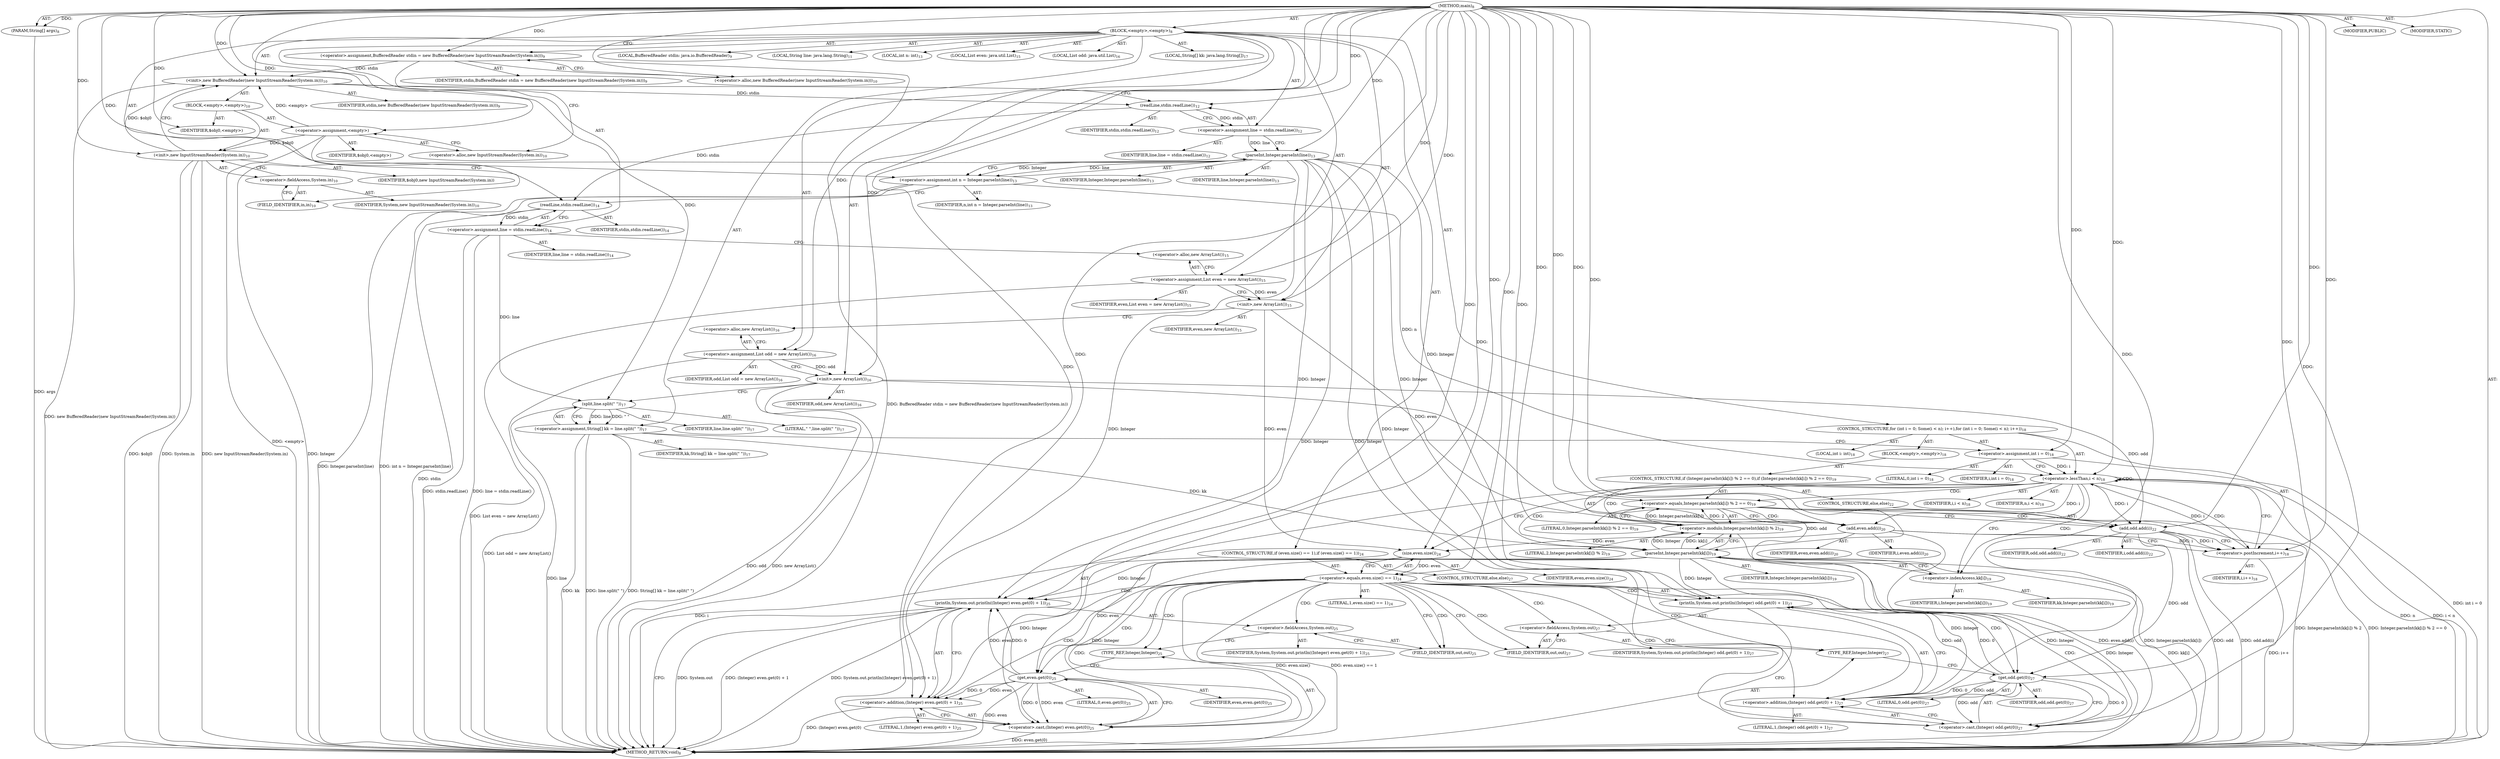 digraph "main" {  
"23" [label = <(METHOD,main)<SUB>8</SUB>> ]
"24" [label = <(PARAM,String[] args)<SUB>8</SUB>> ]
"25" [label = <(BLOCK,&lt;empty&gt;,&lt;empty&gt;)<SUB>8</SUB>> ]
"4" [label = <(LOCAL,BufferedReader stdin: java.io.BufferedReader)<SUB>9</SUB>> ]
"26" [label = <(&lt;operator&gt;.assignment,BufferedReader stdin = new BufferedReader(new InputStreamReader(System.in)))<SUB>9</SUB>> ]
"27" [label = <(IDENTIFIER,stdin,BufferedReader stdin = new BufferedReader(new InputStreamReader(System.in)))<SUB>9</SUB>> ]
"28" [label = <(&lt;operator&gt;.alloc,new BufferedReader(new InputStreamReader(System.in)))<SUB>10</SUB>> ]
"29" [label = <(&lt;init&gt;,new BufferedReader(new InputStreamReader(System.in)))<SUB>10</SUB>> ]
"3" [label = <(IDENTIFIER,stdin,new BufferedReader(new InputStreamReader(System.in)))<SUB>9</SUB>> ]
"30" [label = <(BLOCK,&lt;empty&gt;,&lt;empty&gt;)<SUB>10</SUB>> ]
"31" [label = <(&lt;operator&gt;.assignment,&lt;empty&gt;)> ]
"32" [label = <(IDENTIFIER,$obj0,&lt;empty&gt;)> ]
"33" [label = <(&lt;operator&gt;.alloc,new InputStreamReader(System.in))<SUB>10</SUB>> ]
"34" [label = <(&lt;init&gt;,new InputStreamReader(System.in))<SUB>10</SUB>> ]
"35" [label = <(IDENTIFIER,$obj0,new InputStreamReader(System.in))> ]
"36" [label = <(&lt;operator&gt;.fieldAccess,System.in)<SUB>10</SUB>> ]
"37" [label = <(IDENTIFIER,System,new InputStreamReader(System.in))<SUB>10</SUB>> ]
"38" [label = <(FIELD_IDENTIFIER,in,in)<SUB>10</SUB>> ]
"39" [label = <(IDENTIFIER,$obj0,&lt;empty&gt;)> ]
"40" [label = <(LOCAL,String line: java.lang.String)<SUB>11</SUB>> ]
"41" [label = <(&lt;operator&gt;.assignment,line = stdin.readLine())<SUB>12</SUB>> ]
"42" [label = <(IDENTIFIER,line,line = stdin.readLine())<SUB>12</SUB>> ]
"43" [label = <(readLine,stdin.readLine())<SUB>12</SUB>> ]
"44" [label = <(IDENTIFIER,stdin,stdin.readLine())<SUB>12</SUB>> ]
"45" [label = <(LOCAL,int n: int)<SUB>13</SUB>> ]
"46" [label = <(&lt;operator&gt;.assignment,int n = Integer.parseInt(line))<SUB>13</SUB>> ]
"47" [label = <(IDENTIFIER,n,int n = Integer.parseInt(line))<SUB>13</SUB>> ]
"48" [label = <(parseInt,Integer.parseInt(line))<SUB>13</SUB>> ]
"49" [label = <(IDENTIFIER,Integer,Integer.parseInt(line))<SUB>13</SUB>> ]
"50" [label = <(IDENTIFIER,line,Integer.parseInt(line))<SUB>13</SUB>> ]
"51" [label = <(&lt;operator&gt;.assignment,line = stdin.readLine())<SUB>14</SUB>> ]
"52" [label = <(IDENTIFIER,line,line = stdin.readLine())<SUB>14</SUB>> ]
"53" [label = <(readLine,stdin.readLine())<SUB>14</SUB>> ]
"54" [label = <(IDENTIFIER,stdin,stdin.readLine())<SUB>14</SUB>> ]
"6" [label = <(LOCAL,List even: java.util.List)<SUB>15</SUB>> ]
"55" [label = <(&lt;operator&gt;.assignment,List even = new ArrayList())<SUB>15</SUB>> ]
"56" [label = <(IDENTIFIER,even,List even = new ArrayList())<SUB>15</SUB>> ]
"57" [label = <(&lt;operator&gt;.alloc,new ArrayList())<SUB>15</SUB>> ]
"58" [label = <(&lt;init&gt;,new ArrayList())<SUB>15</SUB>> ]
"5" [label = <(IDENTIFIER,even,new ArrayList())<SUB>15</SUB>> ]
"8" [label = <(LOCAL,List odd: java.util.List)<SUB>16</SUB>> ]
"59" [label = <(&lt;operator&gt;.assignment,List odd = new ArrayList())<SUB>16</SUB>> ]
"60" [label = <(IDENTIFIER,odd,List odd = new ArrayList())<SUB>16</SUB>> ]
"61" [label = <(&lt;operator&gt;.alloc,new ArrayList())<SUB>16</SUB>> ]
"62" [label = <(&lt;init&gt;,new ArrayList())<SUB>16</SUB>> ]
"7" [label = <(IDENTIFIER,odd,new ArrayList())<SUB>16</SUB>> ]
"63" [label = <(LOCAL,String[] kk: java.lang.String[])<SUB>17</SUB>> ]
"64" [label = <(&lt;operator&gt;.assignment,String[] kk = line.split(&quot; &quot;))<SUB>17</SUB>> ]
"65" [label = <(IDENTIFIER,kk,String[] kk = line.split(&quot; &quot;))<SUB>17</SUB>> ]
"66" [label = <(split,line.split(&quot; &quot;))<SUB>17</SUB>> ]
"67" [label = <(IDENTIFIER,line,line.split(&quot; &quot;))<SUB>17</SUB>> ]
"68" [label = <(LITERAL,&quot; &quot;,line.split(&quot; &quot;))<SUB>17</SUB>> ]
"69" [label = <(CONTROL_STRUCTURE,for (int i = 0; Some(i &lt; n); i++),for (int i = 0; Some(i &lt; n); i++))<SUB>18</SUB>> ]
"70" [label = <(LOCAL,int i: int)<SUB>18</SUB>> ]
"71" [label = <(&lt;operator&gt;.assignment,int i = 0)<SUB>18</SUB>> ]
"72" [label = <(IDENTIFIER,i,int i = 0)<SUB>18</SUB>> ]
"73" [label = <(LITERAL,0,int i = 0)<SUB>18</SUB>> ]
"74" [label = <(&lt;operator&gt;.lessThan,i &lt; n)<SUB>18</SUB>> ]
"75" [label = <(IDENTIFIER,i,i &lt; n)<SUB>18</SUB>> ]
"76" [label = <(IDENTIFIER,n,i &lt; n)<SUB>18</SUB>> ]
"77" [label = <(&lt;operator&gt;.postIncrement,i++)<SUB>18</SUB>> ]
"78" [label = <(IDENTIFIER,i,i++)<SUB>18</SUB>> ]
"79" [label = <(BLOCK,&lt;empty&gt;,&lt;empty&gt;)<SUB>18</SUB>> ]
"80" [label = <(CONTROL_STRUCTURE,if (Integer.parseInt(kk[i]) % 2 == 0),if (Integer.parseInt(kk[i]) % 2 == 0))<SUB>19</SUB>> ]
"81" [label = <(&lt;operator&gt;.equals,Integer.parseInt(kk[i]) % 2 == 0)<SUB>19</SUB>> ]
"82" [label = <(&lt;operator&gt;.modulo,Integer.parseInt(kk[i]) % 2)<SUB>19</SUB>> ]
"83" [label = <(parseInt,Integer.parseInt(kk[i]))<SUB>19</SUB>> ]
"84" [label = <(IDENTIFIER,Integer,Integer.parseInt(kk[i]))<SUB>19</SUB>> ]
"85" [label = <(&lt;operator&gt;.indexAccess,kk[i])<SUB>19</SUB>> ]
"86" [label = <(IDENTIFIER,kk,Integer.parseInt(kk[i]))<SUB>19</SUB>> ]
"87" [label = <(IDENTIFIER,i,Integer.parseInt(kk[i]))<SUB>19</SUB>> ]
"88" [label = <(LITERAL,2,Integer.parseInt(kk[i]) % 2)<SUB>19</SUB>> ]
"89" [label = <(LITERAL,0,Integer.parseInt(kk[i]) % 2 == 0)<SUB>19</SUB>> ]
"90" [label = <(add,even.add(i))<SUB>20</SUB>> ]
"91" [label = <(IDENTIFIER,even,even.add(i))<SUB>20</SUB>> ]
"92" [label = <(IDENTIFIER,i,even.add(i))<SUB>20</SUB>> ]
"93" [label = <(CONTROL_STRUCTURE,else,else)<SUB>22</SUB>> ]
"94" [label = <(add,odd.add(i))<SUB>22</SUB>> ]
"95" [label = <(IDENTIFIER,odd,odd.add(i))<SUB>22</SUB>> ]
"96" [label = <(IDENTIFIER,i,odd.add(i))<SUB>22</SUB>> ]
"97" [label = <(CONTROL_STRUCTURE,if (even.size() == 1),if (even.size() == 1))<SUB>24</SUB>> ]
"98" [label = <(&lt;operator&gt;.equals,even.size() == 1)<SUB>24</SUB>> ]
"99" [label = <(size,even.size())<SUB>24</SUB>> ]
"100" [label = <(IDENTIFIER,even,even.size())<SUB>24</SUB>> ]
"101" [label = <(LITERAL,1,even.size() == 1)<SUB>24</SUB>> ]
"102" [label = <(println,System.out.println((Integer) even.get(0) + 1))<SUB>25</SUB>> ]
"103" [label = <(&lt;operator&gt;.fieldAccess,System.out)<SUB>25</SUB>> ]
"104" [label = <(IDENTIFIER,System,System.out.println((Integer) even.get(0) + 1))<SUB>25</SUB>> ]
"105" [label = <(FIELD_IDENTIFIER,out,out)<SUB>25</SUB>> ]
"106" [label = <(&lt;operator&gt;.addition,(Integer) even.get(0) + 1)<SUB>25</SUB>> ]
"107" [label = <(&lt;operator&gt;.cast,(Integer) even.get(0))<SUB>25</SUB>> ]
"108" [label = <(TYPE_REF,Integer,Integer)<SUB>25</SUB>> ]
"109" [label = <(get,even.get(0))<SUB>25</SUB>> ]
"110" [label = <(IDENTIFIER,even,even.get(0))<SUB>25</SUB>> ]
"111" [label = <(LITERAL,0,even.get(0))<SUB>25</SUB>> ]
"112" [label = <(LITERAL,1,(Integer) even.get(0) + 1)<SUB>25</SUB>> ]
"113" [label = <(CONTROL_STRUCTURE,else,else)<SUB>27</SUB>> ]
"114" [label = <(println,System.out.println((Integer) odd.get(0) + 1))<SUB>27</SUB>> ]
"115" [label = <(&lt;operator&gt;.fieldAccess,System.out)<SUB>27</SUB>> ]
"116" [label = <(IDENTIFIER,System,System.out.println((Integer) odd.get(0) + 1))<SUB>27</SUB>> ]
"117" [label = <(FIELD_IDENTIFIER,out,out)<SUB>27</SUB>> ]
"118" [label = <(&lt;operator&gt;.addition,(Integer) odd.get(0) + 1)<SUB>27</SUB>> ]
"119" [label = <(&lt;operator&gt;.cast,(Integer) odd.get(0))<SUB>27</SUB>> ]
"120" [label = <(TYPE_REF,Integer,Integer)<SUB>27</SUB>> ]
"121" [label = <(get,odd.get(0))<SUB>27</SUB>> ]
"122" [label = <(IDENTIFIER,odd,odd.get(0))<SUB>27</SUB>> ]
"123" [label = <(LITERAL,0,odd.get(0))<SUB>27</SUB>> ]
"124" [label = <(LITERAL,1,(Integer) odd.get(0) + 1)<SUB>27</SUB>> ]
"125" [label = <(MODIFIER,PUBLIC)> ]
"126" [label = <(MODIFIER,STATIC)> ]
"127" [label = <(METHOD_RETURN,void)<SUB>8</SUB>> ]
  "23" -> "24"  [ label = "AST: "] 
  "23" -> "25"  [ label = "AST: "] 
  "23" -> "125"  [ label = "AST: "] 
  "23" -> "126"  [ label = "AST: "] 
  "23" -> "127"  [ label = "AST: "] 
  "25" -> "4"  [ label = "AST: "] 
  "25" -> "26"  [ label = "AST: "] 
  "25" -> "29"  [ label = "AST: "] 
  "25" -> "40"  [ label = "AST: "] 
  "25" -> "41"  [ label = "AST: "] 
  "25" -> "45"  [ label = "AST: "] 
  "25" -> "46"  [ label = "AST: "] 
  "25" -> "51"  [ label = "AST: "] 
  "25" -> "6"  [ label = "AST: "] 
  "25" -> "55"  [ label = "AST: "] 
  "25" -> "58"  [ label = "AST: "] 
  "25" -> "8"  [ label = "AST: "] 
  "25" -> "59"  [ label = "AST: "] 
  "25" -> "62"  [ label = "AST: "] 
  "25" -> "63"  [ label = "AST: "] 
  "25" -> "64"  [ label = "AST: "] 
  "25" -> "69"  [ label = "AST: "] 
  "25" -> "97"  [ label = "AST: "] 
  "26" -> "27"  [ label = "AST: "] 
  "26" -> "28"  [ label = "AST: "] 
  "29" -> "3"  [ label = "AST: "] 
  "29" -> "30"  [ label = "AST: "] 
  "30" -> "31"  [ label = "AST: "] 
  "30" -> "34"  [ label = "AST: "] 
  "30" -> "39"  [ label = "AST: "] 
  "31" -> "32"  [ label = "AST: "] 
  "31" -> "33"  [ label = "AST: "] 
  "34" -> "35"  [ label = "AST: "] 
  "34" -> "36"  [ label = "AST: "] 
  "36" -> "37"  [ label = "AST: "] 
  "36" -> "38"  [ label = "AST: "] 
  "41" -> "42"  [ label = "AST: "] 
  "41" -> "43"  [ label = "AST: "] 
  "43" -> "44"  [ label = "AST: "] 
  "46" -> "47"  [ label = "AST: "] 
  "46" -> "48"  [ label = "AST: "] 
  "48" -> "49"  [ label = "AST: "] 
  "48" -> "50"  [ label = "AST: "] 
  "51" -> "52"  [ label = "AST: "] 
  "51" -> "53"  [ label = "AST: "] 
  "53" -> "54"  [ label = "AST: "] 
  "55" -> "56"  [ label = "AST: "] 
  "55" -> "57"  [ label = "AST: "] 
  "58" -> "5"  [ label = "AST: "] 
  "59" -> "60"  [ label = "AST: "] 
  "59" -> "61"  [ label = "AST: "] 
  "62" -> "7"  [ label = "AST: "] 
  "64" -> "65"  [ label = "AST: "] 
  "64" -> "66"  [ label = "AST: "] 
  "66" -> "67"  [ label = "AST: "] 
  "66" -> "68"  [ label = "AST: "] 
  "69" -> "70"  [ label = "AST: "] 
  "69" -> "71"  [ label = "AST: "] 
  "69" -> "74"  [ label = "AST: "] 
  "69" -> "77"  [ label = "AST: "] 
  "69" -> "79"  [ label = "AST: "] 
  "71" -> "72"  [ label = "AST: "] 
  "71" -> "73"  [ label = "AST: "] 
  "74" -> "75"  [ label = "AST: "] 
  "74" -> "76"  [ label = "AST: "] 
  "77" -> "78"  [ label = "AST: "] 
  "79" -> "80"  [ label = "AST: "] 
  "80" -> "81"  [ label = "AST: "] 
  "80" -> "90"  [ label = "AST: "] 
  "80" -> "93"  [ label = "AST: "] 
  "81" -> "82"  [ label = "AST: "] 
  "81" -> "89"  [ label = "AST: "] 
  "82" -> "83"  [ label = "AST: "] 
  "82" -> "88"  [ label = "AST: "] 
  "83" -> "84"  [ label = "AST: "] 
  "83" -> "85"  [ label = "AST: "] 
  "85" -> "86"  [ label = "AST: "] 
  "85" -> "87"  [ label = "AST: "] 
  "90" -> "91"  [ label = "AST: "] 
  "90" -> "92"  [ label = "AST: "] 
  "93" -> "94"  [ label = "AST: "] 
  "94" -> "95"  [ label = "AST: "] 
  "94" -> "96"  [ label = "AST: "] 
  "97" -> "98"  [ label = "AST: "] 
  "97" -> "102"  [ label = "AST: "] 
  "97" -> "113"  [ label = "AST: "] 
  "98" -> "99"  [ label = "AST: "] 
  "98" -> "101"  [ label = "AST: "] 
  "99" -> "100"  [ label = "AST: "] 
  "102" -> "103"  [ label = "AST: "] 
  "102" -> "106"  [ label = "AST: "] 
  "103" -> "104"  [ label = "AST: "] 
  "103" -> "105"  [ label = "AST: "] 
  "106" -> "107"  [ label = "AST: "] 
  "106" -> "112"  [ label = "AST: "] 
  "107" -> "108"  [ label = "AST: "] 
  "107" -> "109"  [ label = "AST: "] 
  "109" -> "110"  [ label = "AST: "] 
  "109" -> "111"  [ label = "AST: "] 
  "113" -> "114"  [ label = "AST: "] 
  "114" -> "115"  [ label = "AST: "] 
  "114" -> "118"  [ label = "AST: "] 
  "115" -> "116"  [ label = "AST: "] 
  "115" -> "117"  [ label = "AST: "] 
  "118" -> "119"  [ label = "AST: "] 
  "118" -> "124"  [ label = "AST: "] 
  "119" -> "120"  [ label = "AST: "] 
  "119" -> "121"  [ label = "AST: "] 
  "121" -> "122"  [ label = "AST: "] 
  "121" -> "123"  [ label = "AST: "] 
  "26" -> "33"  [ label = "CFG: "] 
  "29" -> "43"  [ label = "CFG: "] 
  "41" -> "48"  [ label = "CFG: "] 
  "46" -> "53"  [ label = "CFG: "] 
  "51" -> "57"  [ label = "CFG: "] 
  "55" -> "58"  [ label = "CFG: "] 
  "58" -> "61"  [ label = "CFG: "] 
  "59" -> "62"  [ label = "CFG: "] 
  "62" -> "66"  [ label = "CFG: "] 
  "64" -> "71"  [ label = "CFG: "] 
  "28" -> "26"  [ label = "CFG: "] 
  "43" -> "41"  [ label = "CFG: "] 
  "48" -> "46"  [ label = "CFG: "] 
  "53" -> "51"  [ label = "CFG: "] 
  "57" -> "55"  [ label = "CFG: "] 
  "61" -> "59"  [ label = "CFG: "] 
  "66" -> "64"  [ label = "CFG: "] 
  "71" -> "74"  [ label = "CFG: "] 
  "74" -> "85"  [ label = "CFG: "] 
  "74" -> "99"  [ label = "CFG: "] 
  "77" -> "74"  [ label = "CFG: "] 
  "98" -> "105"  [ label = "CFG: "] 
  "98" -> "117"  [ label = "CFG: "] 
  "102" -> "127"  [ label = "CFG: "] 
  "31" -> "38"  [ label = "CFG: "] 
  "34" -> "29"  [ label = "CFG: "] 
  "99" -> "98"  [ label = "CFG: "] 
  "103" -> "108"  [ label = "CFG: "] 
  "106" -> "102"  [ label = "CFG: "] 
  "114" -> "127"  [ label = "CFG: "] 
  "33" -> "31"  [ label = "CFG: "] 
  "36" -> "34"  [ label = "CFG: "] 
  "81" -> "90"  [ label = "CFG: "] 
  "81" -> "94"  [ label = "CFG: "] 
  "90" -> "77"  [ label = "CFG: "] 
  "105" -> "103"  [ label = "CFG: "] 
  "107" -> "106"  [ label = "CFG: "] 
  "115" -> "120"  [ label = "CFG: "] 
  "118" -> "114"  [ label = "CFG: "] 
  "38" -> "36"  [ label = "CFG: "] 
  "82" -> "81"  [ label = "CFG: "] 
  "94" -> "77"  [ label = "CFG: "] 
  "108" -> "109"  [ label = "CFG: "] 
  "109" -> "107"  [ label = "CFG: "] 
  "117" -> "115"  [ label = "CFG: "] 
  "119" -> "118"  [ label = "CFG: "] 
  "83" -> "82"  [ label = "CFG: "] 
  "120" -> "121"  [ label = "CFG: "] 
  "121" -> "119"  [ label = "CFG: "] 
  "85" -> "83"  [ label = "CFG: "] 
  "23" -> "28"  [ label = "CFG: "] 
  "24" -> "127"  [ label = "DDG: args"] 
  "26" -> "127"  [ label = "DDG: BufferedReader stdin = new BufferedReader(new InputStreamReader(System.in))"] 
  "31" -> "127"  [ label = "DDG: &lt;empty&gt;"] 
  "34" -> "127"  [ label = "DDG: $obj0"] 
  "34" -> "127"  [ label = "DDG: System.in"] 
  "34" -> "127"  [ label = "DDG: new InputStreamReader(System.in)"] 
  "29" -> "127"  [ label = "DDG: new BufferedReader(new InputStreamReader(System.in))"] 
  "48" -> "127"  [ label = "DDG: Integer"] 
  "46" -> "127"  [ label = "DDG: Integer.parseInt(line)"] 
  "46" -> "127"  [ label = "DDG: int n = Integer.parseInt(line)"] 
  "53" -> "127"  [ label = "DDG: stdin"] 
  "51" -> "127"  [ label = "DDG: stdin.readLine()"] 
  "51" -> "127"  [ label = "DDG: line = stdin.readLine()"] 
  "55" -> "127"  [ label = "DDG: List even = new ArrayList()"] 
  "59" -> "127"  [ label = "DDG: List odd = new ArrayList()"] 
  "62" -> "127"  [ label = "DDG: odd"] 
  "62" -> "127"  [ label = "DDG: new ArrayList()"] 
  "64" -> "127"  [ label = "DDG: kk"] 
  "66" -> "127"  [ label = "DDG: line"] 
  "64" -> "127"  [ label = "DDG: line.split(&quot; &quot;)"] 
  "64" -> "127"  [ label = "DDG: String[] kk = line.split(&quot; &quot;)"] 
  "71" -> "127"  [ label = "DDG: int i = 0"] 
  "74" -> "127"  [ label = "DDG: i"] 
  "74" -> "127"  [ label = "DDG: n"] 
  "74" -> "127"  [ label = "DDG: i &lt; n"] 
  "98" -> "127"  [ label = "DDG: even.size()"] 
  "98" -> "127"  [ label = "DDG: even.size() == 1"] 
  "102" -> "127"  [ label = "DDG: System.out"] 
  "109" -> "127"  [ label = "DDG: even"] 
  "107" -> "127"  [ label = "DDG: even.get(0)"] 
  "106" -> "127"  [ label = "DDG: (Integer) even.get(0)"] 
  "102" -> "127"  [ label = "DDG: (Integer) even.get(0) + 1"] 
  "102" -> "127"  [ label = "DDG: System.out.println((Integer) even.get(0) + 1)"] 
  "83" -> "127"  [ label = "DDG: Integer"] 
  "83" -> "127"  [ label = "DDG: kk[i]"] 
  "82" -> "127"  [ label = "DDG: Integer.parseInt(kk[i])"] 
  "81" -> "127"  [ label = "DDG: Integer.parseInt(kk[i]) % 2"] 
  "81" -> "127"  [ label = "DDG: Integer.parseInt(kk[i]) % 2 == 0"] 
  "94" -> "127"  [ label = "DDG: odd"] 
  "94" -> "127"  [ label = "DDG: odd.add(i)"] 
  "90" -> "127"  [ label = "DDG: even.add(i)"] 
  "77" -> "127"  [ label = "DDG: i++"] 
  "23" -> "24"  [ label = "DDG: "] 
  "23" -> "26"  [ label = "DDG: "] 
  "43" -> "41"  [ label = "DDG: stdin"] 
  "48" -> "46"  [ label = "DDG: Integer"] 
  "48" -> "46"  [ label = "DDG: line"] 
  "53" -> "51"  [ label = "DDG: stdin"] 
  "23" -> "55"  [ label = "DDG: "] 
  "23" -> "59"  [ label = "DDG: "] 
  "66" -> "64"  [ label = "DDG: line"] 
  "66" -> "64"  [ label = "DDG: &quot; &quot;"] 
  "26" -> "29"  [ label = "DDG: stdin"] 
  "23" -> "29"  [ label = "DDG: "] 
  "31" -> "29"  [ label = "DDG: &lt;empty&gt;"] 
  "34" -> "29"  [ label = "DDG: $obj0"] 
  "55" -> "58"  [ label = "DDG: even"] 
  "23" -> "58"  [ label = "DDG: "] 
  "59" -> "62"  [ label = "DDG: odd"] 
  "23" -> "62"  [ label = "DDG: "] 
  "23" -> "71"  [ label = "DDG: "] 
  "23" -> "31"  [ label = "DDG: "] 
  "23" -> "39"  [ label = "DDG: "] 
  "29" -> "43"  [ label = "DDG: stdin"] 
  "23" -> "43"  [ label = "DDG: "] 
  "23" -> "48"  [ label = "DDG: "] 
  "41" -> "48"  [ label = "DDG: line"] 
  "43" -> "53"  [ label = "DDG: stdin"] 
  "23" -> "53"  [ label = "DDG: "] 
  "51" -> "66"  [ label = "DDG: line"] 
  "23" -> "66"  [ label = "DDG: "] 
  "71" -> "74"  [ label = "DDG: i"] 
  "77" -> "74"  [ label = "DDG: i"] 
  "23" -> "74"  [ label = "DDG: "] 
  "46" -> "74"  [ label = "DDG: n"] 
  "94" -> "77"  [ label = "DDG: i"] 
  "90" -> "77"  [ label = "DDG: i"] 
  "23" -> "77"  [ label = "DDG: "] 
  "99" -> "98"  [ label = "DDG: even"] 
  "23" -> "98"  [ label = "DDG: "] 
  "48" -> "102"  [ label = "DDG: Integer"] 
  "83" -> "102"  [ label = "DDG: Integer"] 
  "23" -> "102"  [ label = "DDG: "] 
  "109" -> "102"  [ label = "DDG: even"] 
  "109" -> "102"  [ label = "DDG: 0"] 
  "31" -> "34"  [ label = "DDG: $obj0"] 
  "23" -> "34"  [ label = "DDG: "] 
  "58" -> "99"  [ label = "DDG: even"] 
  "90" -> "99"  [ label = "DDG: even"] 
  "23" -> "99"  [ label = "DDG: "] 
  "48" -> "106"  [ label = "DDG: Integer"] 
  "83" -> "106"  [ label = "DDG: Integer"] 
  "23" -> "106"  [ label = "DDG: "] 
  "109" -> "106"  [ label = "DDG: even"] 
  "109" -> "106"  [ label = "DDG: 0"] 
  "48" -> "114"  [ label = "DDG: Integer"] 
  "83" -> "114"  [ label = "DDG: Integer"] 
  "23" -> "114"  [ label = "DDG: "] 
  "121" -> "114"  [ label = "DDG: odd"] 
  "121" -> "114"  [ label = "DDG: 0"] 
  "82" -> "81"  [ label = "DDG: Integer.parseInt(kk[i])"] 
  "82" -> "81"  [ label = "DDG: 2"] 
  "23" -> "81"  [ label = "DDG: "] 
  "58" -> "90"  [ label = "DDG: even"] 
  "23" -> "90"  [ label = "DDG: "] 
  "74" -> "90"  [ label = "DDG: i"] 
  "48" -> "107"  [ label = "DDG: Integer"] 
  "83" -> "107"  [ label = "DDG: Integer"] 
  "23" -> "107"  [ label = "DDG: "] 
  "109" -> "107"  [ label = "DDG: even"] 
  "109" -> "107"  [ label = "DDG: 0"] 
  "48" -> "118"  [ label = "DDG: Integer"] 
  "83" -> "118"  [ label = "DDG: Integer"] 
  "23" -> "118"  [ label = "DDG: "] 
  "121" -> "118"  [ label = "DDG: odd"] 
  "121" -> "118"  [ label = "DDG: 0"] 
  "83" -> "82"  [ label = "DDG: Integer"] 
  "83" -> "82"  [ label = "DDG: kk[i]"] 
  "23" -> "82"  [ label = "DDG: "] 
  "62" -> "94"  [ label = "DDG: odd"] 
  "23" -> "94"  [ label = "DDG: "] 
  "74" -> "94"  [ label = "DDG: i"] 
  "99" -> "109"  [ label = "DDG: even"] 
  "23" -> "109"  [ label = "DDG: "] 
  "48" -> "119"  [ label = "DDG: Integer"] 
  "83" -> "119"  [ label = "DDG: Integer"] 
  "23" -> "119"  [ label = "DDG: "] 
  "121" -> "119"  [ label = "DDG: odd"] 
  "121" -> "119"  [ label = "DDG: 0"] 
  "48" -> "83"  [ label = "DDG: Integer"] 
  "23" -> "83"  [ label = "DDG: "] 
  "64" -> "83"  [ label = "DDG: kk"] 
  "62" -> "121"  [ label = "DDG: odd"] 
  "94" -> "121"  [ label = "DDG: odd"] 
  "23" -> "121"  [ label = "DDG: "] 
  "74" -> "77"  [ label = "CDG: "] 
  "74" -> "83"  [ label = "CDG: "] 
  "74" -> "81"  [ label = "CDG: "] 
  "74" -> "85"  [ label = "CDG: "] 
  "74" -> "74"  [ label = "CDG: "] 
  "74" -> "82"  [ label = "CDG: "] 
  "98" -> "107"  [ label = "CDG: "] 
  "98" -> "115"  [ label = "CDG: "] 
  "98" -> "120"  [ label = "CDG: "] 
  "98" -> "105"  [ label = "CDG: "] 
  "98" -> "118"  [ label = "CDG: "] 
  "98" -> "102"  [ label = "CDG: "] 
  "98" -> "114"  [ label = "CDG: "] 
  "98" -> "103"  [ label = "CDG: "] 
  "98" -> "119"  [ label = "CDG: "] 
  "98" -> "121"  [ label = "CDG: "] 
  "98" -> "117"  [ label = "CDG: "] 
  "98" -> "106"  [ label = "CDG: "] 
  "98" -> "108"  [ label = "CDG: "] 
  "98" -> "109"  [ label = "CDG: "] 
  "81" -> "94"  [ label = "CDG: "] 
  "81" -> "90"  [ label = "CDG: "] 
}
